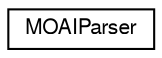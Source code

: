 digraph G
{
  edge [fontname="FreeSans",fontsize="10",labelfontname="FreeSans",labelfontsize="10"];
  node [fontname="FreeSans",fontsize="10",shape=record];
  rankdir=LR;
  Node1 [label="MOAIParser",height=0.2,width=0.4,color="black", fillcolor="white", style="filled",URL="$class_m_o_a_i_parser.html",tooltip="Parses strings using a LALR parser. Generates an abstract syntax tree that may then be traversed in L..."];
}
